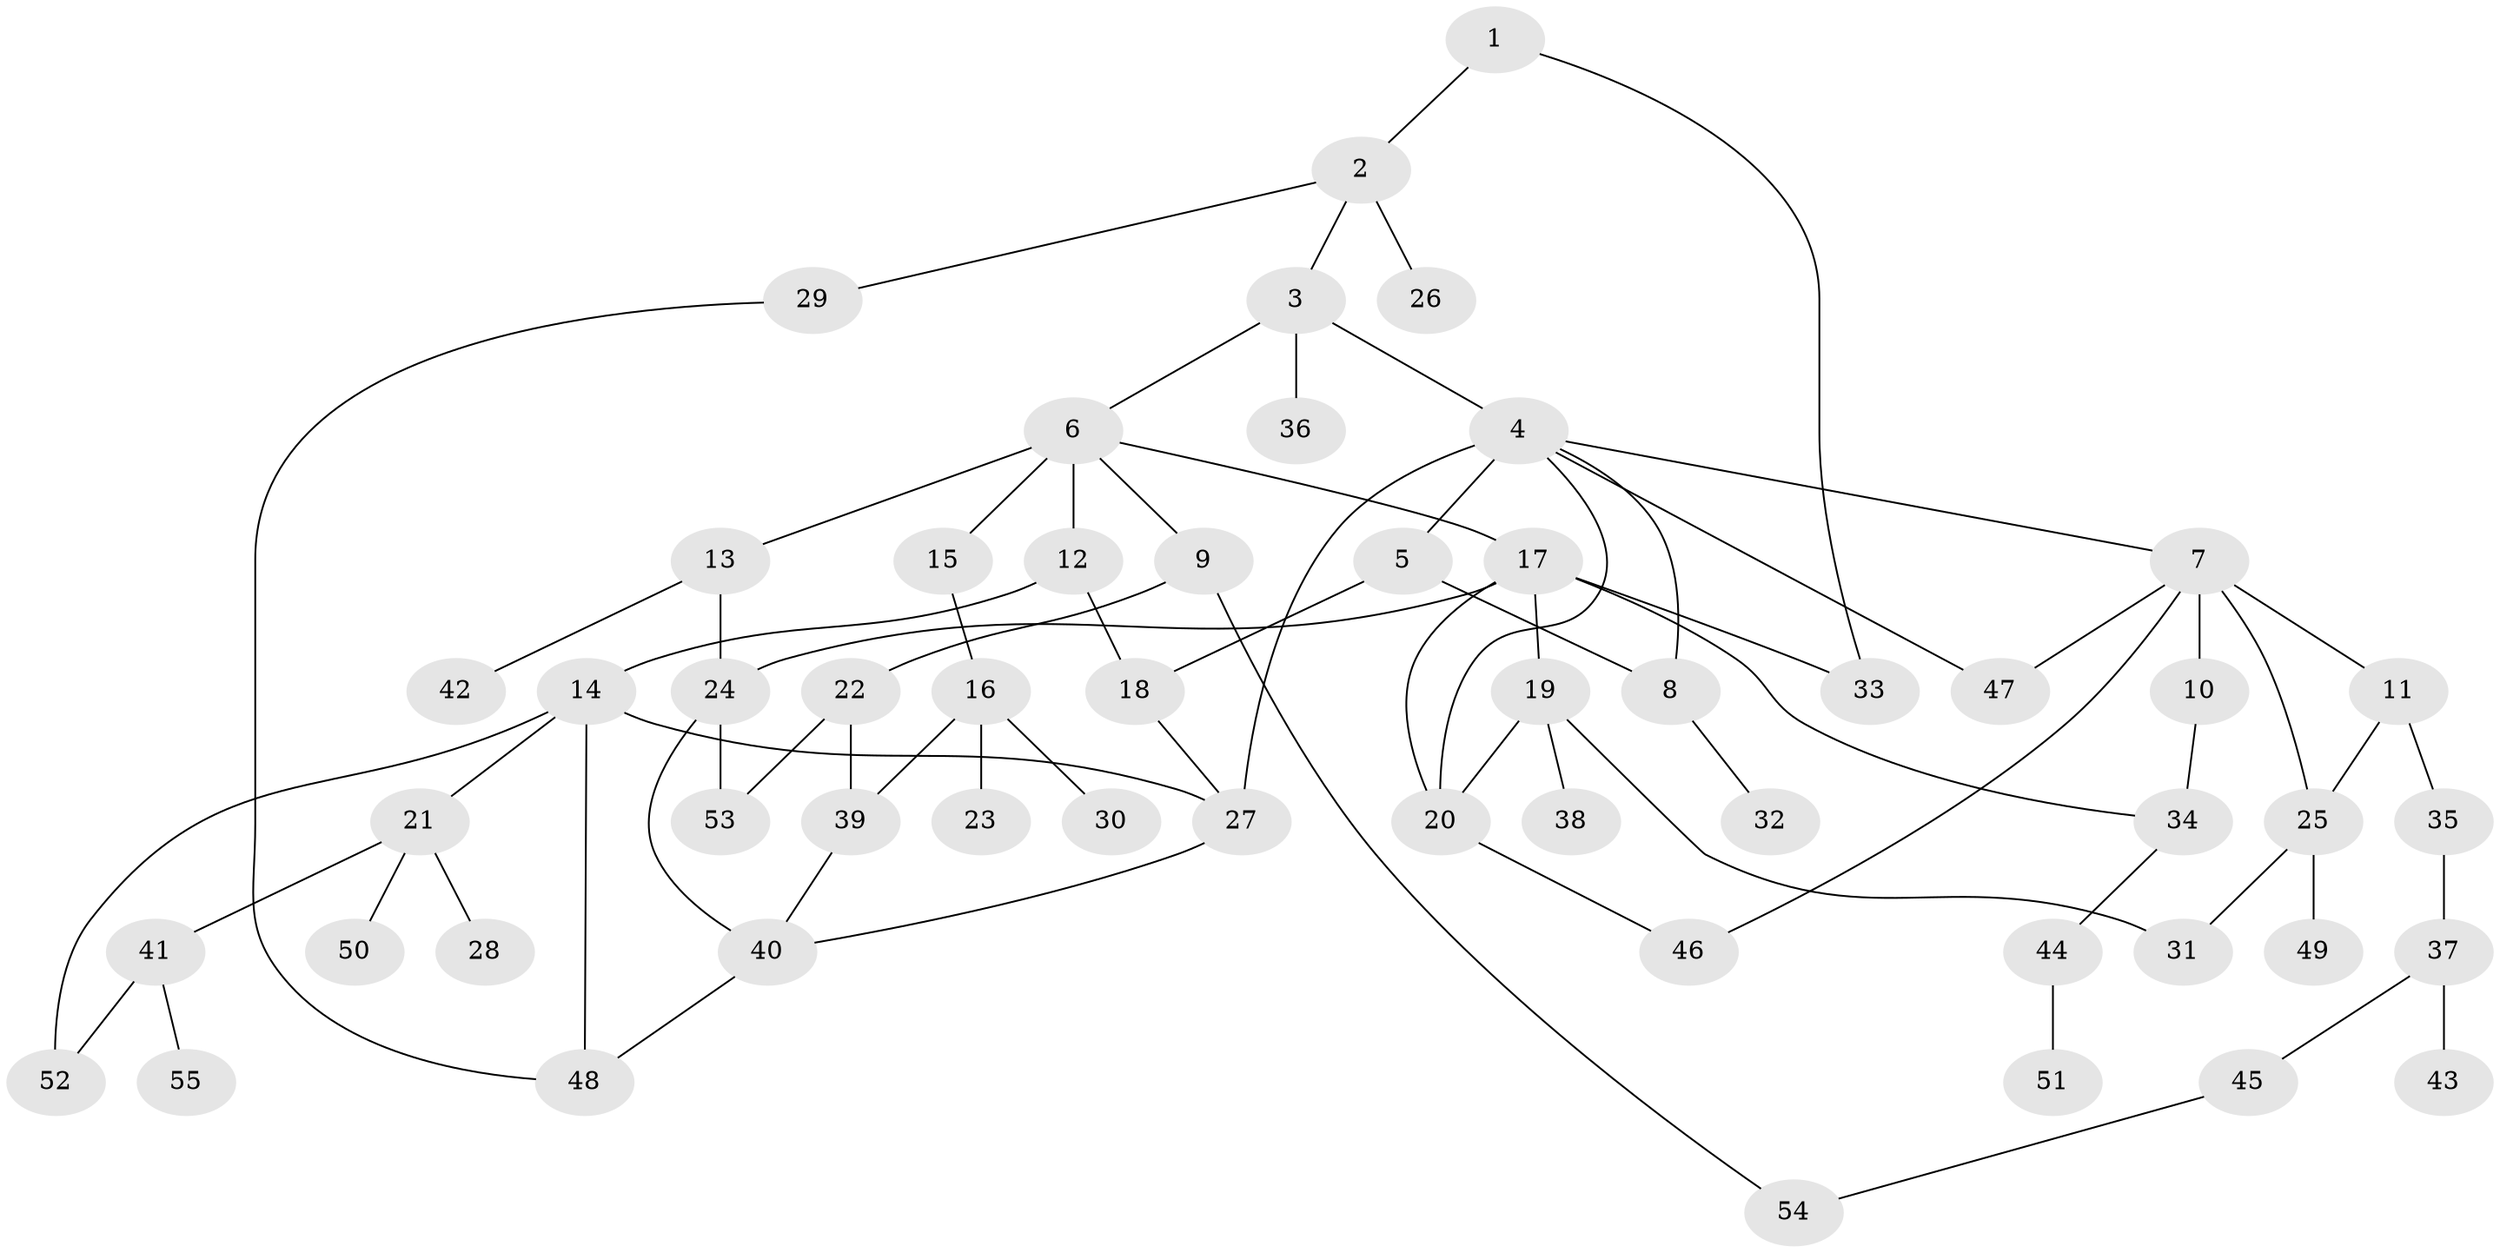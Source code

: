 // original degree distribution, {2: 0.3113207547169811, 5: 0.05660377358490566, 9: 0.009433962264150943, 3: 0.1320754716981132, 8: 0.009433962264150943, 4: 0.1320754716981132, 1: 0.33962264150943394, 7: 0.009433962264150943}
// Generated by graph-tools (version 1.1) at 2025/34/03/09/25 02:34:01]
// undirected, 55 vertices, 75 edges
graph export_dot {
graph [start="1"]
  node [color=gray90,style=filled];
  1;
  2;
  3;
  4;
  5;
  6;
  7;
  8;
  9;
  10;
  11;
  12;
  13;
  14;
  15;
  16;
  17;
  18;
  19;
  20;
  21;
  22;
  23;
  24;
  25;
  26;
  27;
  28;
  29;
  30;
  31;
  32;
  33;
  34;
  35;
  36;
  37;
  38;
  39;
  40;
  41;
  42;
  43;
  44;
  45;
  46;
  47;
  48;
  49;
  50;
  51;
  52;
  53;
  54;
  55;
  1 -- 2 [weight=1.0];
  1 -- 33 [weight=1.0];
  2 -- 3 [weight=1.0];
  2 -- 26 [weight=1.0];
  2 -- 29 [weight=1.0];
  3 -- 4 [weight=1.0];
  3 -- 6 [weight=1.0];
  3 -- 36 [weight=1.0];
  4 -- 5 [weight=2.0];
  4 -- 7 [weight=1.0];
  4 -- 8 [weight=1.0];
  4 -- 20 [weight=1.0];
  4 -- 27 [weight=1.0];
  4 -- 47 [weight=1.0];
  5 -- 8 [weight=1.0];
  5 -- 18 [weight=1.0];
  6 -- 9 [weight=1.0];
  6 -- 12 [weight=1.0];
  6 -- 13 [weight=1.0];
  6 -- 15 [weight=2.0];
  6 -- 17 [weight=1.0];
  7 -- 10 [weight=1.0];
  7 -- 11 [weight=2.0];
  7 -- 25 [weight=1.0];
  7 -- 46 [weight=1.0];
  7 -- 47 [weight=1.0];
  8 -- 32 [weight=1.0];
  9 -- 22 [weight=1.0];
  9 -- 54 [weight=1.0];
  10 -- 34 [weight=1.0];
  11 -- 25 [weight=1.0];
  11 -- 35 [weight=1.0];
  12 -- 14 [weight=1.0];
  12 -- 18 [weight=1.0];
  13 -- 24 [weight=1.0];
  13 -- 42 [weight=1.0];
  14 -- 21 [weight=1.0];
  14 -- 27 [weight=1.0];
  14 -- 48 [weight=1.0];
  14 -- 52 [weight=1.0];
  15 -- 16 [weight=1.0];
  16 -- 23 [weight=1.0];
  16 -- 30 [weight=1.0];
  16 -- 39 [weight=1.0];
  17 -- 19 [weight=1.0];
  17 -- 20 [weight=1.0];
  17 -- 24 [weight=1.0];
  17 -- 33 [weight=1.0];
  17 -- 34 [weight=1.0];
  18 -- 27 [weight=1.0];
  19 -- 20 [weight=1.0];
  19 -- 31 [weight=1.0];
  19 -- 38 [weight=1.0];
  20 -- 46 [weight=1.0];
  21 -- 28 [weight=1.0];
  21 -- 41 [weight=1.0];
  21 -- 50 [weight=1.0];
  22 -- 39 [weight=1.0];
  22 -- 53 [weight=1.0];
  24 -- 40 [weight=1.0];
  24 -- 53 [weight=2.0];
  25 -- 31 [weight=1.0];
  25 -- 49 [weight=1.0];
  27 -- 40 [weight=1.0];
  29 -- 48 [weight=1.0];
  34 -- 44 [weight=1.0];
  35 -- 37 [weight=1.0];
  37 -- 43 [weight=1.0];
  37 -- 45 [weight=1.0];
  39 -- 40 [weight=1.0];
  40 -- 48 [weight=1.0];
  41 -- 52 [weight=1.0];
  41 -- 55 [weight=1.0];
  44 -- 51 [weight=1.0];
  45 -- 54 [weight=1.0];
}
